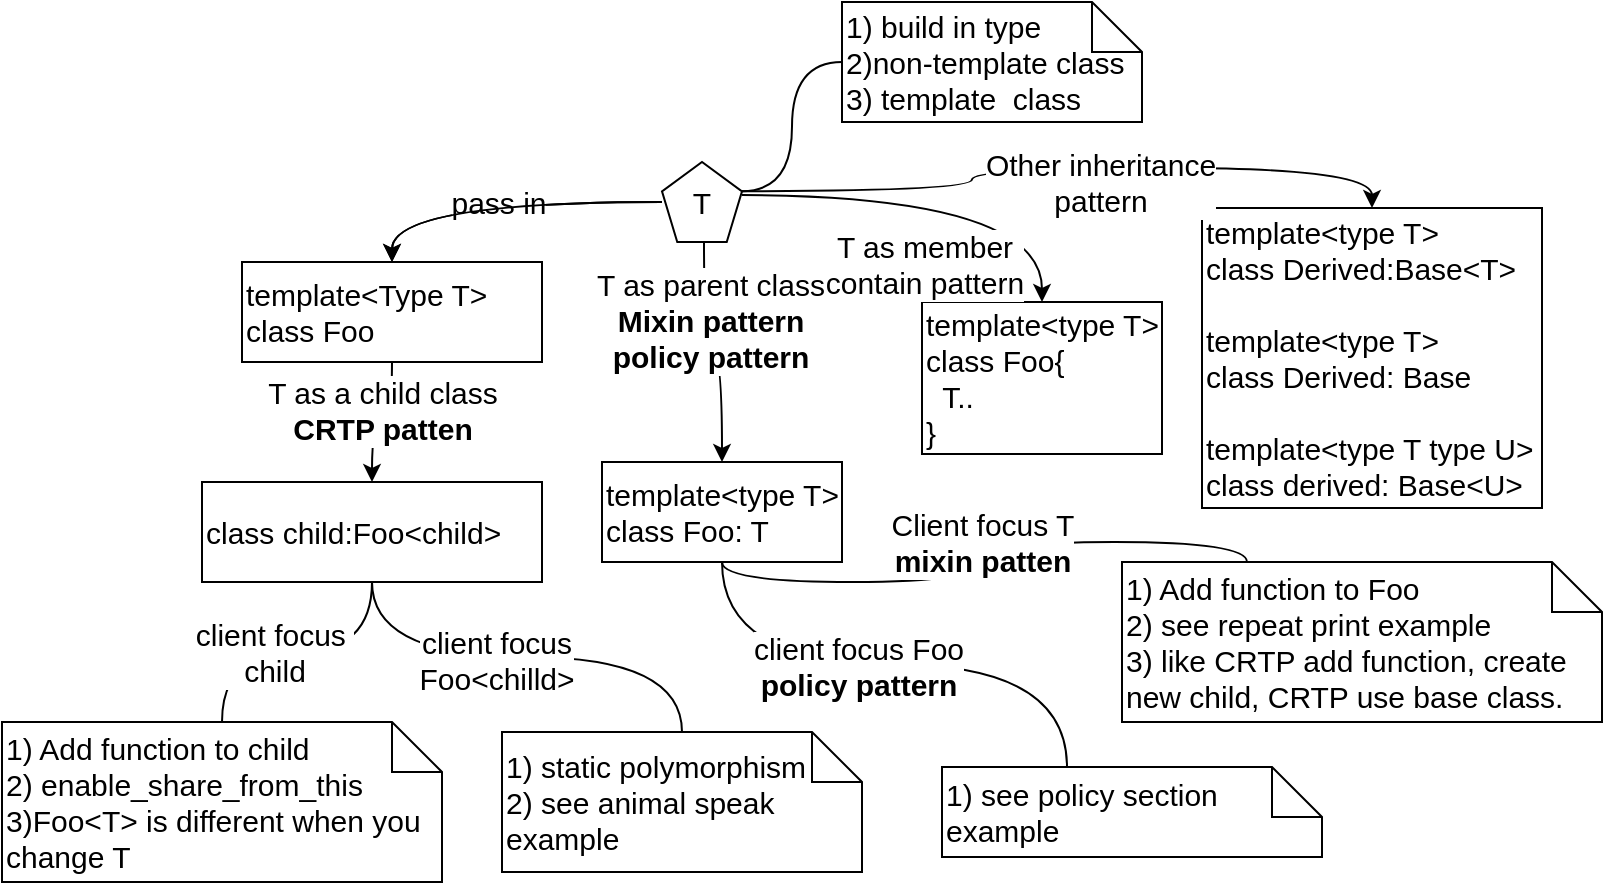 <mxfile version="18.0.2" type="device"><diagram id="OXmQRxu7FuJ8-gV-ZpMh" name="Page-1"><mxGraphModel dx="1681" dy="622" grid="1" gridSize="10" guides="1" tooltips="1" connect="1" arrows="1" fold="1" page="1" pageScale="1" pageWidth="850" pageHeight="1100" math="0" shadow="0"><root><mxCell id="0"/><mxCell id="1" parent="0"/><mxCell id="-UtIP6LiLXS1cAUsmjQT-8" value="pass in" style="edgeStyle=orthogonalEdgeStyle;curved=1;rounded=0;orthogonalLoop=1;jettySize=auto;html=1;fontSize=15;" edge="1" parent="1" source="-UtIP6LiLXS1cAUsmjQT-1" target="-UtIP6LiLXS1cAUsmjQT-7"><mxGeometry relative="1" as="geometry"/></mxCell><mxCell id="-UtIP6LiLXS1cAUsmjQT-10" value="" style="edgeStyle=orthogonalEdgeStyle;curved=1;rounded=0;orthogonalLoop=1;jettySize=auto;html=1;fontSize=15;" edge="1" parent="1" source="-UtIP6LiLXS1cAUsmjQT-7" target="-UtIP6LiLXS1cAUsmjQT-9"><mxGeometry relative="1" as="geometry"/></mxCell><mxCell id="-UtIP6LiLXS1cAUsmjQT-19" value="T as a child class&lt;br style=&quot;font-size: 15px;&quot;&gt;&lt;b style=&quot;font-size: 15px;&quot;&gt;CRTP patten&lt;/b&gt;" style="edgeLabel;html=1;align=center;verticalAlign=middle;resizable=0;points=[];fontSize=15;" vertex="1" connectable="0" parent="-UtIP6LiLXS1cAUsmjQT-10"><mxGeometry x="-0.05" y="7" relative="1" as="geometry"><mxPoint x="-2" y="-13" as="offset"/></mxGeometry></mxCell><mxCell id="-UtIP6LiLXS1cAUsmjQT-23" value="" style="edgeStyle=orthogonalEdgeStyle;curved=1;rounded=0;orthogonalLoop=1;jettySize=auto;html=1;fontSize=15;" edge="1" parent="1" source="-UtIP6LiLXS1cAUsmjQT-1" target="-UtIP6LiLXS1cAUsmjQT-7"><mxGeometry relative="1" as="geometry"/></mxCell><mxCell id="-UtIP6LiLXS1cAUsmjQT-1" value="T" style="whiteSpace=wrap;html=1;shape=mxgraph.basic.pentagon;fontSize=15;" vertex="1" parent="1"><mxGeometry x="350" y="110" width="40" height="40" as="geometry"/></mxCell><mxCell id="-UtIP6LiLXS1cAUsmjQT-7" value="template&amp;lt;Type T&amp;gt;&lt;br style=&quot;font-size: 15px;&quot;&gt;class Foo" style="whiteSpace=wrap;html=1;align=left;fontSize=15;" vertex="1" parent="1"><mxGeometry x="140" y="160" width="150" height="50" as="geometry"/></mxCell><mxCell id="-UtIP6LiLXS1cAUsmjQT-9" value="class child:Foo&amp;lt;child&amp;gt;" style="whiteSpace=wrap;html=1;align=left;fontSize=15;" vertex="1" parent="1"><mxGeometry x="120" y="270" width="170" height="50" as="geometry"/></mxCell><mxCell id="-UtIP6LiLXS1cAUsmjQT-17" value="1) build in type&lt;br style=&quot;font-size: 15px;&quot;&gt;2)non-template class&lt;br style=&quot;font-size: 15px;&quot;&gt;3) template&amp;nbsp; class" style="shape=note2;boundedLbl=1;whiteSpace=wrap;html=1;size=25;verticalAlign=middle;align=left;horizontal=1;labelPosition=center;verticalLabelPosition=middle;fontSize=15;" vertex="1" parent="1"><mxGeometry x="440" y="30" width="150" height="60" as="geometry"/></mxCell><mxCell id="-UtIP6LiLXS1cAUsmjQT-18" value="" style="endArrow=none;html=1;rounded=0;curved=1;entryX=0;entryY=0.5;entryDx=0;entryDy=0;entryPerimeter=0;exitX=1;exitY=0.365;exitDx=0;exitDy=0;exitPerimeter=0;edgeStyle=orthogonalEdgeStyle;fontSize=15;" edge="1" parent="1" source="-UtIP6LiLXS1cAUsmjQT-1" target="-UtIP6LiLXS1cAUsmjQT-17"><mxGeometry width="50" height="50" relative="1" as="geometry"><mxPoint x="430" y="160" as="sourcePoint"/><mxPoint x="480" y="110" as="targetPoint"/></mxGeometry></mxCell><mxCell id="-UtIP6LiLXS1cAUsmjQT-25" value="template&amp;lt;type T&amp;gt;&lt;br style=&quot;font-size: 15px;&quot;&gt;class Foo: T" style="whiteSpace=wrap;html=1;align=left;fontSize=15;" vertex="1" parent="1"><mxGeometry x="320" y="260" width="120" height="50" as="geometry"/></mxCell><mxCell id="-UtIP6LiLXS1cAUsmjQT-26" value="" style="edgeStyle=orthogonalEdgeStyle;curved=1;rounded=0;orthogonalLoop=1;jettySize=auto;html=1;fontSize=15;exitX=0.525;exitY=1;exitDx=0;exitDy=0;exitPerimeter=0;entryX=0.5;entryY=0;entryDx=0;entryDy=0;" edge="1" parent="1" source="-UtIP6LiLXS1cAUsmjQT-1" target="-UtIP6LiLXS1cAUsmjQT-25"><mxGeometry relative="1" as="geometry"><mxPoint x="380" y="160" as="sourcePoint"/><mxPoint x="310" y="200" as="targetPoint"/></mxGeometry></mxCell><mxCell id="-UtIP6LiLXS1cAUsmjQT-27" value="T as parent class&lt;br style=&quot;font-size: 15px;&quot;&gt;&lt;b style=&quot;font-size: 15px;&quot;&gt;Mixin pattern&lt;br style=&quot;font-size: 15px;&quot;&gt;policy pattern&lt;/b&gt;" style="edgeLabel;html=1;align=center;verticalAlign=middle;resizable=0;points=[];fontSize=15;" vertex="1" connectable="0" parent="-UtIP6LiLXS1cAUsmjQT-26"><mxGeometry x="-0.341" y="3" relative="1" as="geometry"><mxPoint as="offset"/></mxGeometry></mxCell><mxCell id="-UtIP6LiLXS1cAUsmjQT-29" value="template&amp;lt;type T&amp;gt;&lt;br style=&quot;font-size: 15px;&quot;&gt;class Foo{&lt;br style=&quot;font-size: 15px;&quot;&gt;&amp;nbsp; T..&lt;br style=&quot;font-size: 15px;&quot;&gt;}" style="whiteSpace=wrap;html=1;align=left;fontSize=15;" vertex="1" parent="1"><mxGeometry x="480" y="180" width="120" height="76" as="geometry"/></mxCell><mxCell id="-UtIP6LiLXS1cAUsmjQT-30" value="" style="edgeStyle=orthogonalEdgeStyle;curved=1;rounded=0;orthogonalLoop=1;jettySize=auto;html=1;fontSize=15;entryX=0.5;entryY=0;entryDx=0;entryDy=0;" edge="1" parent="1" target="-UtIP6LiLXS1cAUsmjQT-29"><mxGeometry relative="1" as="geometry"><mxPoint x="390" y="126.5" as="sourcePoint"/><mxPoint x="550" y="243.5" as="targetPoint"/></mxGeometry></mxCell><mxCell id="-UtIP6LiLXS1cAUsmjQT-31" value="T as member&lt;br style=&quot;font-size: 15px;&quot;&gt;contain pattern" style="edgeLabel;html=1;align=center;verticalAlign=middle;resizable=0;points=[];fontSize=15;" vertex="1" connectable="0" parent="-UtIP6LiLXS1cAUsmjQT-30"><mxGeometry x="-0.341" y="3" relative="1" as="geometry"><mxPoint x="24" y="37" as="offset"/></mxGeometry></mxCell><mxCell id="-UtIP6LiLXS1cAUsmjQT-32" value="template&amp;lt;type T&amp;gt;&lt;br style=&quot;font-size: 15px;&quot;&gt;class Derived:Base&amp;lt;T&amp;gt;&lt;br style=&quot;font-size: 15px;&quot;&gt;&lt;br style=&quot;font-size: 15px;&quot;&gt;template&amp;lt;type T&amp;gt;&lt;br style=&quot;font-size: 15px;&quot;&gt;class Derived: Base&lt;br style=&quot;font-size: 15px;&quot;&gt;&lt;br style=&quot;font-size: 15px;&quot;&gt;template&amp;lt;type T type U&amp;gt;&lt;br style=&quot;font-size: 15px;&quot;&gt;class derived: Base&amp;lt;U&amp;gt;" style="whiteSpace=wrap;html=1;align=left;fontSize=15;" vertex="1" parent="1"><mxGeometry x="620" y="133" width="170" height="150" as="geometry"/></mxCell><mxCell id="-UtIP6LiLXS1cAUsmjQT-33" value="" style="edgeStyle=orthogonalEdgeStyle;curved=1;rounded=0;orthogonalLoop=1;jettySize=auto;html=1;fontSize=15;exitX=1;exitY=0.365;exitDx=0;exitDy=0;exitPerimeter=0;entryX=0.5;entryY=0;entryDx=0;entryDy=0;" edge="1" parent="1" target="-UtIP6LiLXS1cAUsmjQT-32" source="-UtIP6LiLXS1cAUsmjQT-1"><mxGeometry relative="1" as="geometry"><mxPoint x="630" y="180" as="sourcePoint"/><mxPoint x="710" y="236" as="targetPoint"/></mxGeometry></mxCell><mxCell id="-UtIP6LiLXS1cAUsmjQT-34" value="Other inheritance&lt;br style=&quot;font-size: 15px;&quot;&gt;pattern" style="edgeLabel;html=1;align=center;verticalAlign=middle;resizable=0;points=[];fontSize=15;" vertex="1" connectable="0" parent="-UtIP6LiLXS1cAUsmjQT-33"><mxGeometry x="-0.341" y="3" relative="1" as="geometry"><mxPoint x="65" y="-2" as="offset"/></mxGeometry></mxCell><mxCell id="-UtIP6LiLXS1cAUsmjQT-35" value="1) Add function to child&lt;br style=&quot;font-size: 15px;&quot;&gt;2) enable_share_from_this&lt;br style=&quot;font-size: 15px;&quot;&gt;3)Foo&amp;lt;T&amp;gt; is different when you change T" style="shape=note2;boundedLbl=1;whiteSpace=wrap;html=1;size=25;verticalAlign=middle;align=left;horizontal=1;labelPosition=center;verticalLabelPosition=middle;fontSize=15;" vertex="1" parent="1"><mxGeometry x="20" y="390" width="220" height="80" as="geometry"/></mxCell><mxCell id="-UtIP6LiLXS1cAUsmjQT-36" value="1) static polymorphism&lt;br style=&quot;font-size: 15px;&quot;&gt;2) see animal speak example" style="shape=note2;boundedLbl=1;whiteSpace=wrap;html=1;size=25;verticalAlign=middle;align=left;horizontal=1;labelPosition=center;verticalLabelPosition=middle;fontSize=15;" vertex="1" parent="1"><mxGeometry x="270" y="395" width="180" height="70" as="geometry"/></mxCell><mxCell id="-UtIP6LiLXS1cAUsmjQT-37" value="1) Add function to Foo&lt;br style=&quot;font-size: 15px;&quot;&gt;2) see repeat print example&lt;br style=&quot;font-size: 15px;&quot;&gt;3) like CRTP add function, create new child, CRTP use base class." style="shape=note2;boundedLbl=1;whiteSpace=wrap;html=1;size=25;verticalAlign=middle;align=left;horizontal=1;labelPosition=center;verticalLabelPosition=middle;fontSize=15;" vertex="1" parent="1"><mxGeometry x="580" y="310" width="240" height="80" as="geometry"/></mxCell><mxCell id="-UtIP6LiLXS1cAUsmjQT-38" value="1) see policy section example" style="shape=note2;boundedLbl=1;whiteSpace=wrap;html=1;size=25;verticalAlign=middle;align=left;horizontal=1;labelPosition=center;verticalLabelPosition=middle;fontSize=15;" vertex="1" parent="1"><mxGeometry x="490" y="412.5" width="190" height="45" as="geometry"/></mxCell><mxCell id="-UtIP6LiLXS1cAUsmjQT-39" value="" style="endArrow=none;html=1;rounded=0;curved=1;entryX=0.5;entryY=1;entryDx=0;entryDy=0;edgeStyle=orthogonalEdgeStyle;fontSize=15;" edge="1" parent="1" source="-UtIP6LiLXS1cAUsmjQT-35" target="-UtIP6LiLXS1cAUsmjQT-9"><mxGeometry width="50" height="50" relative="1" as="geometry"><mxPoint x="400" y="134.6" as="sourcePoint"/><mxPoint x="450" y="90" as="targetPoint"/></mxGeometry></mxCell><mxCell id="-UtIP6LiLXS1cAUsmjQT-44" value="client focus&amp;nbsp;&lt;br style=&quot;font-size: 15px;&quot;&gt;child" style="edgeLabel;html=1;align=center;verticalAlign=middle;resizable=0;points=[];fontSize=15;" vertex="1" connectable="0" parent="-UtIP6LiLXS1cAUsmjQT-39"><mxGeometry x="-0.165" relative="1" as="geometry"><mxPoint as="offset"/></mxGeometry></mxCell><mxCell id="-UtIP6LiLXS1cAUsmjQT-40" value="" style="endArrow=none;html=1;rounded=0;curved=1;entryX=0.5;entryY=1;entryDx=0;entryDy=0;edgeStyle=orthogonalEdgeStyle;fontSize=15;" edge="1" parent="1" source="-UtIP6LiLXS1cAUsmjQT-36" target="-UtIP6LiLXS1cAUsmjQT-9"><mxGeometry width="50" height="50" relative="1" as="geometry"><mxPoint x="105" y="370" as="sourcePoint"/><mxPoint x="165" y="330" as="targetPoint"/></mxGeometry></mxCell><mxCell id="-UtIP6LiLXS1cAUsmjQT-43" value="client focus &lt;br style=&quot;font-size: 15px;&quot;&gt;Foo&amp;lt;chilld&amp;gt;" style="edgeLabel;html=1;align=center;verticalAlign=middle;resizable=0;points=[];fontSize=15;" vertex="1" connectable="0" parent="-UtIP6LiLXS1cAUsmjQT-40"><mxGeometry x="0.133" y="1" relative="1" as="geometry"><mxPoint as="offset"/></mxGeometry></mxCell><mxCell id="-UtIP6LiLXS1cAUsmjQT-41" value="&lt;font style=&quot;font-size: 15px;&quot;&gt;Client focus T&lt;br style=&quot;font-size: 15px;&quot;&gt;&lt;b style=&quot;font-size: 15px;&quot;&gt;mixin patten&lt;/b&gt;&lt;/font&gt;" style="endArrow=none;html=1;rounded=0;curved=1;entryX=0.5;entryY=1;entryDx=0;entryDy=0;edgeStyle=orthogonalEdgeStyle;exitX=0;exitY=0;exitDx=62.5;exitDy=0;exitPerimeter=0;fontSize=15;" edge="1" parent="1" source="-UtIP6LiLXS1cAUsmjQT-37" target="-UtIP6LiLXS1cAUsmjQT-25"><mxGeometry x="-0.058" width="50" height="50" relative="1" as="geometry"><mxPoint x="115" y="380" as="sourcePoint"/><mxPoint x="175" y="340" as="targetPoint"/><mxPoint as="offset"/></mxGeometry></mxCell><mxCell id="-UtIP6LiLXS1cAUsmjQT-42" value="" style="endArrow=none;html=1;rounded=0;curved=1;entryX=0.5;entryY=1;entryDx=0;entryDy=0;edgeStyle=orthogonalEdgeStyle;exitX=0;exitY=0;exitDx=62.5;exitDy=0;exitPerimeter=0;fontSize=15;" edge="1" parent="1" source="-UtIP6LiLXS1cAUsmjQT-38" target="-UtIP6LiLXS1cAUsmjQT-25"><mxGeometry width="50" height="50" relative="1" as="geometry"><mxPoint x="610" y="360" as="sourcePoint"/><mxPoint x="185" y="350" as="targetPoint"/></mxGeometry></mxCell><mxCell id="-UtIP6LiLXS1cAUsmjQT-45" value="client focus Foo&lt;br style=&quot;font-size: 15px;&quot;&gt;&lt;b style=&quot;font-size: 15px;&quot;&gt;policy pattern&lt;/b&gt;" style="edgeLabel;html=1;align=center;verticalAlign=middle;resizable=0;points=[];fontSize=15;" vertex="1" connectable="0" parent="-UtIP6LiLXS1cAUsmjQT-42"><mxGeometry x="0.406" y="-1" relative="1" as="geometry"><mxPoint x="37" y="1" as="offset"/></mxGeometry></mxCell></root></mxGraphModel></diagram></mxfile>